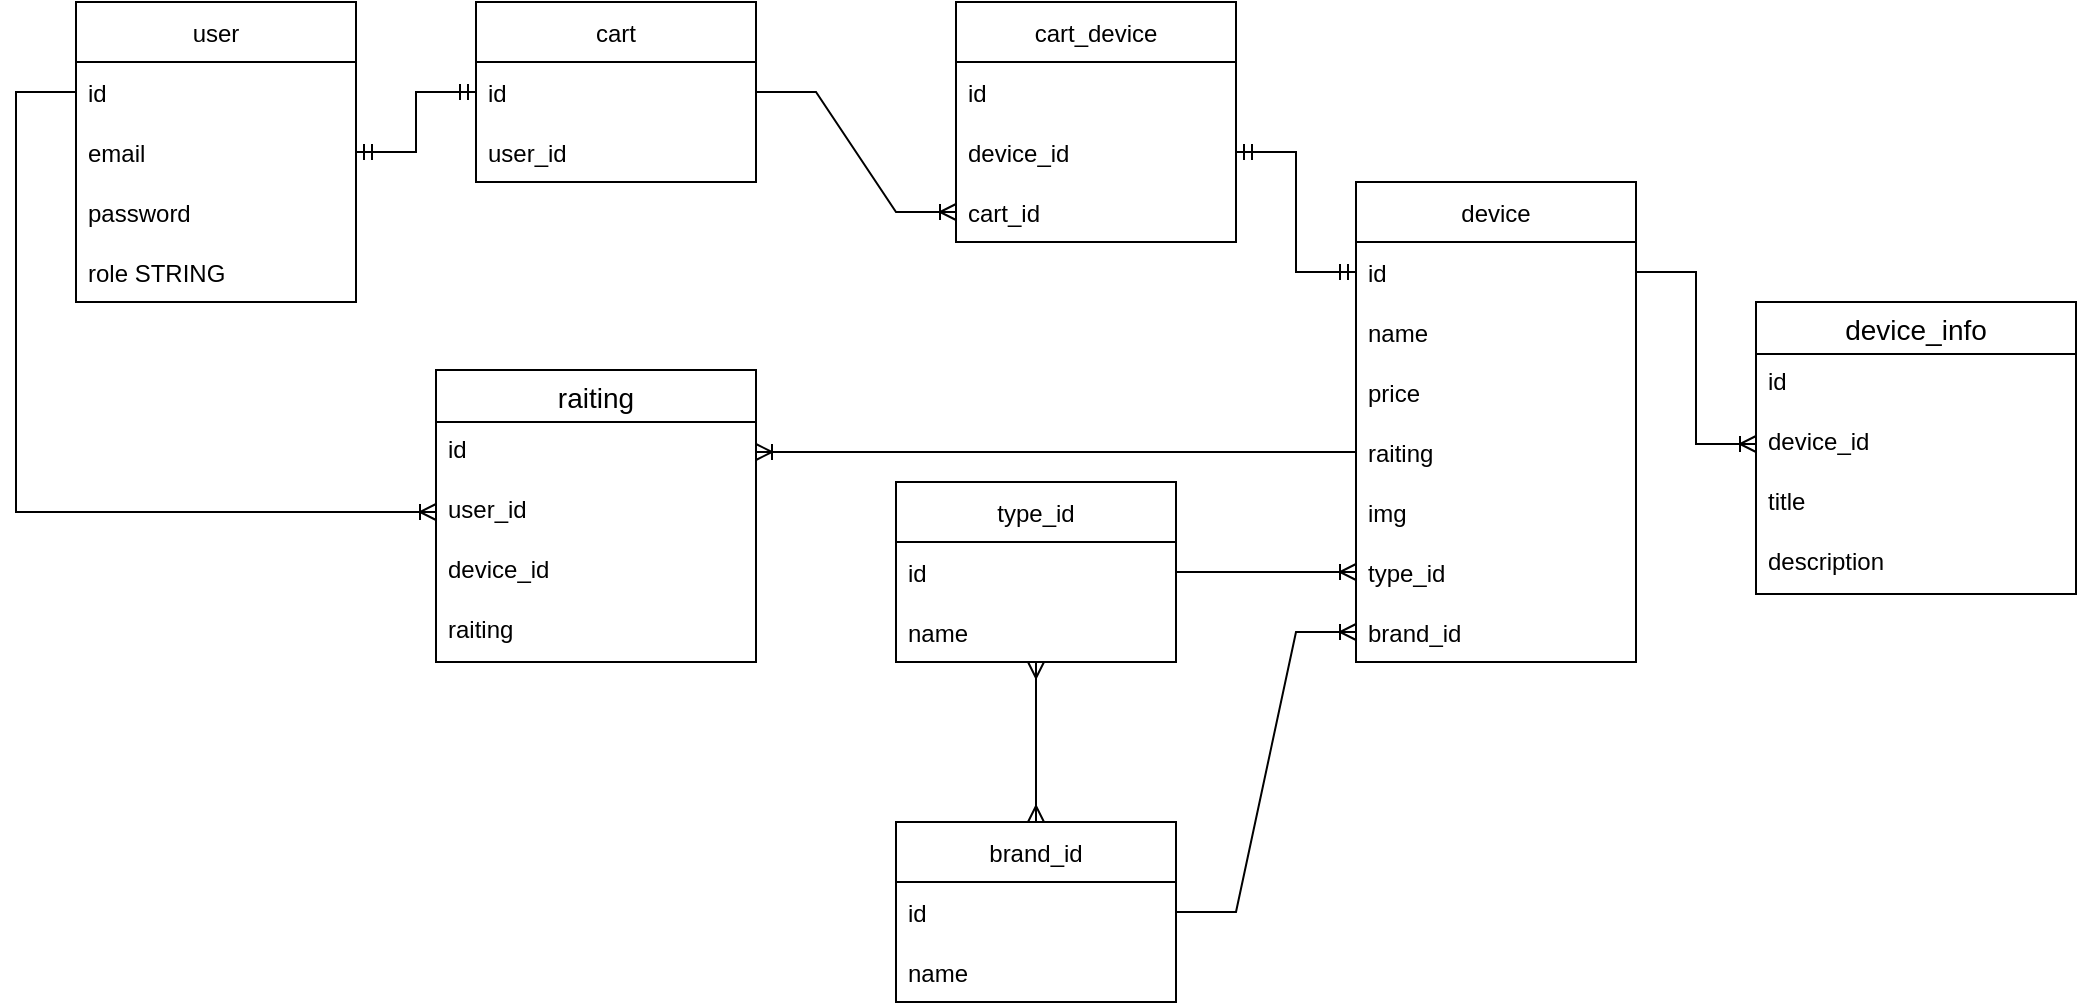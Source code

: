 <mxfile version="20.2.0" type="device"><diagram id="hNIcrcOufxE9vi7tOGVd" name="Сторінка-1"><mxGraphModel dx="1778" dy="975" grid="1" gridSize="10" guides="1" tooltips="1" connect="1" arrows="1" fold="1" page="1" pageScale="1" pageWidth="827" pageHeight="1169" math="0" shadow="0"><root><mxCell id="0"/><mxCell id="1" parent="0"/><mxCell id="zntgEeZw8MR6Bsh-3yzE-1" value="user" style="swimlane;fontStyle=0;childLayout=stackLayout;horizontal=1;startSize=30;horizontalStack=0;resizeParent=1;resizeParentMax=0;resizeLast=0;collapsible=1;marginBottom=0;" vertex="1" parent="1"><mxGeometry x="180" y="120" width="140" height="150" as="geometry"/></mxCell><mxCell id="zntgEeZw8MR6Bsh-3yzE-2" value="id" style="text;strokeColor=none;fillColor=none;align=left;verticalAlign=middle;spacingLeft=4;spacingRight=4;overflow=hidden;points=[[0,0.5],[1,0.5]];portConstraint=eastwest;rotatable=0;" vertex="1" parent="zntgEeZw8MR6Bsh-3yzE-1"><mxGeometry y="30" width="140" height="30" as="geometry"/></mxCell><mxCell id="zntgEeZw8MR6Bsh-3yzE-3" value="email" style="text;strokeColor=none;fillColor=none;align=left;verticalAlign=middle;spacingLeft=4;spacingRight=4;overflow=hidden;points=[[0,0.5],[1,0.5]];portConstraint=eastwest;rotatable=0;" vertex="1" parent="zntgEeZw8MR6Bsh-3yzE-1"><mxGeometry y="60" width="140" height="30" as="geometry"/></mxCell><mxCell id="zntgEeZw8MR6Bsh-3yzE-4" value="password" style="text;strokeColor=none;fillColor=none;align=left;verticalAlign=middle;spacingLeft=4;spacingRight=4;overflow=hidden;points=[[0,0.5],[1,0.5]];portConstraint=eastwest;rotatable=0;" vertex="1" parent="zntgEeZw8MR6Bsh-3yzE-1"><mxGeometry y="90" width="140" height="30" as="geometry"/></mxCell><mxCell id="zntgEeZw8MR6Bsh-3yzE-10" value="role STRING" style="text;strokeColor=none;fillColor=none;align=left;verticalAlign=middle;spacingLeft=4;spacingRight=4;overflow=hidden;points=[[0,0.5],[1,0.5]];portConstraint=eastwest;rotatable=0;" vertex="1" parent="zntgEeZw8MR6Bsh-3yzE-1"><mxGeometry y="120" width="140" height="30" as="geometry"/></mxCell><mxCell id="zntgEeZw8MR6Bsh-3yzE-11" value="cart" style="swimlane;fontStyle=0;childLayout=stackLayout;horizontal=1;startSize=30;horizontalStack=0;resizeParent=1;resizeParentMax=0;resizeLast=0;collapsible=1;marginBottom=0;" vertex="1" parent="1"><mxGeometry x="380" y="120" width="140" height="90" as="geometry"/></mxCell><mxCell id="zntgEeZw8MR6Bsh-3yzE-12" value="id" style="text;strokeColor=none;fillColor=none;align=left;verticalAlign=middle;spacingLeft=4;spacingRight=4;overflow=hidden;points=[[0,0.5],[1,0.5]];portConstraint=eastwest;rotatable=0;" vertex="1" parent="zntgEeZw8MR6Bsh-3yzE-11"><mxGeometry y="30" width="140" height="30" as="geometry"/></mxCell><mxCell id="zntgEeZw8MR6Bsh-3yzE-13" value="user_id" style="text;strokeColor=none;fillColor=none;align=left;verticalAlign=middle;spacingLeft=4;spacingRight=4;overflow=hidden;points=[[0,0.5],[1,0.5]];portConstraint=eastwest;rotatable=0;" vertex="1" parent="zntgEeZw8MR6Bsh-3yzE-11"><mxGeometry y="60" width="140" height="30" as="geometry"/></mxCell><mxCell id="zntgEeZw8MR6Bsh-3yzE-16" value="" style="edgeStyle=entityRelationEdgeStyle;fontSize=12;html=1;endArrow=ERmandOne;startArrow=ERmandOne;rounded=0;exitX=1;exitY=0.5;exitDx=0;exitDy=0;entryX=0;entryY=0.5;entryDx=0;entryDy=0;" edge="1" parent="1" source="zntgEeZw8MR6Bsh-3yzE-3" target="zntgEeZw8MR6Bsh-3yzE-12"><mxGeometry width="100" height="100" relative="1" as="geometry"><mxPoint x="340" y="320" as="sourcePoint"/><mxPoint x="440" y="220" as="targetPoint"/></mxGeometry></mxCell><mxCell id="zntgEeZw8MR6Bsh-3yzE-17" value="device" style="swimlane;fontStyle=0;childLayout=stackLayout;horizontal=1;startSize=30;horizontalStack=0;resizeParent=1;resizeParentMax=0;resizeLast=0;collapsible=1;marginBottom=0;" vertex="1" parent="1"><mxGeometry x="820" y="210" width="140" height="240" as="geometry"/></mxCell><mxCell id="zntgEeZw8MR6Bsh-3yzE-18" value="id" style="text;strokeColor=none;fillColor=none;align=left;verticalAlign=middle;spacingLeft=4;spacingRight=4;overflow=hidden;points=[[0,0.5],[1,0.5]];portConstraint=eastwest;rotatable=0;" vertex="1" parent="zntgEeZw8MR6Bsh-3yzE-17"><mxGeometry y="30" width="140" height="30" as="geometry"/></mxCell><mxCell id="zntgEeZw8MR6Bsh-3yzE-20" value="name" style="text;strokeColor=none;fillColor=none;align=left;verticalAlign=middle;spacingLeft=4;spacingRight=4;overflow=hidden;points=[[0,0.5],[1,0.5]];portConstraint=eastwest;rotatable=0;" vertex="1" parent="zntgEeZw8MR6Bsh-3yzE-17"><mxGeometry y="60" width="140" height="30" as="geometry"/></mxCell><mxCell id="zntgEeZw8MR6Bsh-3yzE-19" value="price" style="text;strokeColor=none;fillColor=none;align=left;verticalAlign=middle;spacingLeft=4;spacingRight=4;overflow=hidden;points=[[0,0.5],[1,0.5]];portConstraint=eastwest;rotatable=0;" vertex="1" parent="zntgEeZw8MR6Bsh-3yzE-17"><mxGeometry y="90" width="140" height="30" as="geometry"/></mxCell><mxCell id="zntgEeZw8MR6Bsh-3yzE-21" value="raiting" style="text;strokeColor=none;fillColor=none;align=left;verticalAlign=middle;spacingLeft=4;spacingRight=4;overflow=hidden;points=[[0,0.5],[1,0.5]];portConstraint=eastwest;rotatable=0;" vertex="1" parent="zntgEeZw8MR6Bsh-3yzE-17"><mxGeometry y="120" width="140" height="30" as="geometry"/></mxCell><mxCell id="zntgEeZw8MR6Bsh-3yzE-22" value="img" style="text;strokeColor=none;fillColor=none;align=left;verticalAlign=middle;spacingLeft=4;spacingRight=4;overflow=hidden;points=[[0,0.5],[1,0.5]];portConstraint=eastwest;rotatable=0;" vertex="1" parent="zntgEeZw8MR6Bsh-3yzE-17"><mxGeometry y="150" width="140" height="30" as="geometry"/></mxCell><mxCell id="zntgEeZw8MR6Bsh-3yzE-23" value="type_id" style="text;strokeColor=none;fillColor=none;align=left;verticalAlign=middle;spacingLeft=4;spacingRight=4;overflow=hidden;points=[[0,0.5],[1,0.5]];portConstraint=eastwest;rotatable=0;" vertex="1" parent="zntgEeZw8MR6Bsh-3yzE-17"><mxGeometry y="180" width="140" height="30" as="geometry"/></mxCell><mxCell id="zntgEeZw8MR6Bsh-3yzE-24" value="brand_id" style="text;strokeColor=none;fillColor=none;align=left;verticalAlign=middle;spacingLeft=4;spacingRight=4;overflow=hidden;points=[[0,0.5],[1,0.5]];portConstraint=eastwest;rotatable=0;" vertex="1" parent="zntgEeZw8MR6Bsh-3yzE-17"><mxGeometry y="210" width="140" height="30" as="geometry"/></mxCell><mxCell id="zntgEeZw8MR6Bsh-3yzE-25" value="type_id" style="swimlane;fontStyle=0;childLayout=stackLayout;horizontal=1;startSize=30;horizontalStack=0;resizeParent=1;resizeParentMax=0;resizeLast=0;collapsible=1;marginBottom=0;" vertex="1" parent="1"><mxGeometry x="590" y="360" width="140" height="90" as="geometry"/></mxCell><mxCell id="zntgEeZw8MR6Bsh-3yzE-26" value="id" style="text;strokeColor=none;fillColor=none;align=left;verticalAlign=middle;spacingLeft=4;spacingRight=4;overflow=hidden;points=[[0,0.5],[1,0.5]];portConstraint=eastwest;rotatable=0;" vertex="1" parent="zntgEeZw8MR6Bsh-3yzE-25"><mxGeometry y="30" width="140" height="30" as="geometry"/></mxCell><mxCell id="zntgEeZw8MR6Bsh-3yzE-31" value="name" style="text;strokeColor=none;fillColor=none;align=left;verticalAlign=middle;spacingLeft=4;spacingRight=4;overflow=hidden;points=[[0,0.5],[1,0.5]];portConstraint=eastwest;rotatable=0;" vertex="1" parent="zntgEeZw8MR6Bsh-3yzE-25"><mxGeometry y="60" width="140" height="30" as="geometry"/></mxCell><mxCell id="zntgEeZw8MR6Bsh-3yzE-33" value="brand_id" style="swimlane;fontStyle=0;childLayout=stackLayout;horizontal=1;startSize=30;horizontalStack=0;resizeParent=1;resizeParentMax=0;resizeLast=0;collapsible=1;marginBottom=0;" vertex="1" parent="1"><mxGeometry x="590" y="530" width="140" height="90" as="geometry"/></mxCell><mxCell id="zntgEeZw8MR6Bsh-3yzE-34" value="id" style="text;strokeColor=none;fillColor=none;align=left;verticalAlign=middle;spacingLeft=4;spacingRight=4;overflow=hidden;points=[[0,0.5],[1,0.5]];portConstraint=eastwest;rotatable=0;" vertex="1" parent="zntgEeZw8MR6Bsh-3yzE-33"><mxGeometry y="30" width="140" height="30" as="geometry"/></mxCell><mxCell id="zntgEeZw8MR6Bsh-3yzE-40" value="name" style="text;strokeColor=none;fillColor=none;align=left;verticalAlign=middle;spacingLeft=4;spacingRight=4;overflow=hidden;points=[[0,0.5],[1,0.5]];portConstraint=eastwest;rotatable=0;" vertex="1" parent="zntgEeZw8MR6Bsh-3yzE-33"><mxGeometry y="60" width="140" height="30" as="geometry"/></mxCell><mxCell id="zntgEeZw8MR6Bsh-3yzE-41" value="" style="edgeStyle=entityRelationEdgeStyle;fontSize=12;html=1;endArrow=ERoneToMany;rounded=0;entryX=0;entryY=0.5;entryDx=0;entryDy=0;exitX=1;exitY=0.5;exitDx=0;exitDy=0;" edge="1" parent="1" source="zntgEeZw8MR6Bsh-3yzE-26" target="zntgEeZw8MR6Bsh-3yzE-23"><mxGeometry width="100" height="100" relative="1" as="geometry"><mxPoint x="440" y="490" as="sourcePoint"/><mxPoint x="490" y="260" as="targetPoint"/></mxGeometry></mxCell><mxCell id="zntgEeZw8MR6Bsh-3yzE-42" value="" style="edgeStyle=entityRelationEdgeStyle;fontSize=12;html=1;endArrow=ERoneToMany;rounded=0;exitX=1;exitY=0.5;exitDx=0;exitDy=0;entryX=0;entryY=0.5;entryDx=0;entryDy=0;" edge="1" parent="1" source="zntgEeZw8MR6Bsh-3yzE-34" target="zntgEeZw8MR6Bsh-3yzE-24"><mxGeometry width="100" height="100" relative="1" as="geometry"><mxPoint x="720" y="460" as="sourcePoint"/><mxPoint x="820" y="360" as="targetPoint"/></mxGeometry></mxCell><mxCell id="zntgEeZw8MR6Bsh-3yzE-45" value="" style="fontSize=12;html=1;endArrow=ERmany;startArrow=ERmany;rounded=0;entryX=0.5;entryY=1;entryDx=0;entryDy=0;exitX=0.5;exitY=0;exitDx=0;exitDy=0;" edge="1" parent="1" source="zntgEeZw8MR6Bsh-3yzE-33" target="zntgEeZw8MR6Bsh-3yzE-25"><mxGeometry width="100" height="100" relative="1" as="geometry"><mxPoint x="414" y="500" as="sourcePoint"/><mxPoint x="420" y="450" as="targetPoint"/></mxGeometry></mxCell><mxCell id="zntgEeZw8MR6Bsh-3yzE-48" value="device_info" style="swimlane;fontStyle=0;childLayout=stackLayout;horizontal=1;startSize=26;horizontalStack=0;resizeParent=1;resizeParentMax=0;resizeLast=0;collapsible=1;marginBottom=0;align=center;fontSize=14;" vertex="1" parent="1"><mxGeometry x="1020" y="270" width="160" height="146" as="geometry"/></mxCell><mxCell id="zntgEeZw8MR6Bsh-3yzE-49" value="id" style="text;strokeColor=none;fillColor=none;spacingLeft=4;spacingRight=4;overflow=hidden;rotatable=0;points=[[0,0.5],[1,0.5]];portConstraint=eastwest;fontSize=12;" vertex="1" parent="zntgEeZw8MR6Bsh-3yzE-48"><mxGeometry y="26" width="160" height="30" as="geometry"/></mxCell><mxCell id="zntgEeZw8MR6Bsh-3yzE-50" value="device_id" style="text;strokeColor=none;fillColor=none;spacingLeft=4;spacingRight=4;overflow=hidden;rotatable=0;points=[[0,0.5],[1,0.5]];portConstraint=eastwest;fontSize=12;" vertex="1" parent="zntgEeZw8MR6Bsh-3yzE-48"><mxGeometry y="56" width="160" height="30" as="geometry"/></mxCell><mxCell id="zntgEeZw8MR6Bsh-3yzE-51" value="title" style="text;strokeColor=none;fillColor=none;spacingLeft=4;spacingRight=4;overflow=hidden;rotatable=0;points=[[0,0.5],[1,0.5]];portConstraint=eastwest;fontSize=12;" vertex="1" parent="zntgEeZw8MR6Bsh-3yzE-48"><mxGeometry y="86" width="160" height="30" as="geometry"/></mxCell><mxCell id="zntgEeZw8MR6Bsh-3yzE-53" value="description" style="text;strokeColor=none;fillColor=none;spacingLeft=4;spacingRight=4;overflow=hidden;rotatable=0;points=[[0,0.5],[1,0.5]];portConstraint=eastwest;fontSize=12;" vertex="1" parent="zntgEeZw8MR6Bsh-3yzE-48"><mxGeometry y="116" width="160" height="30" as="geometry"/></mxCell><mxCell id="zntgEeZw8MR6Bsh-3yzE-52" value="" style="edgeStyle=entityRelationEdgeStyle;fontSize=12;html=1;endArrow=ERoneToMany;rounded=0;entryX=0;entryY=0.5;entryDx=0;entryDy=0;exitX=1;exitY=0.5;exitDx=0;exitDy=0;" edge="1" parent="1" source="zntgEeZw8MR6Bsh-3yzE-18" target="zntgEeZw8MR6Bsh-3yzE-50"><mxGeometry width="100" height="100" relative="1" as="geometry"><mxPoint x="710" y="340" as="sourcePoint"/><mxPoint x="810" y="240" as="targetPoint"/></mxGeometry></mxCell><mxCell id="zntgEeZw8MR6Bsh-3yzE-54" value="cart_device" style="swimlane;fontStyle=0;childLayout=stackLayout;horizontal=1;startSize=30;horizontalStack=0;resizeParent=1;resizeParentMax=0;resizeLast=0;collapsible=1;marginBottom=0;" vertex="1" parent="1"><mxGeometry x="620" y="120" width="140" height="120" as="geometry"/></mxCell><mxCell id="zntgEeZw8MR6Bsh-3yzE-55" value="id" style="text;strokeColor=none;fillColor=none;align=left;verticalAlign=middle;spacingLeft=4;spacingRight=4;overflow=hidden;points=[[0,0.5],[1,0.5]];portConstraint=eastwest;rotatable=0;" vertex="1" parent="zntgEeZw8MR6Bsh-3yzE-54"><mxGeometry y="30" width="140" height="30" as="geometry"/></mxCell><mxCell id="zntgEeZw8MR6Bsh-3yzE-56" value="device_id" style="text;strokeColor=none;fillColor=none;align=left;verticalAlign=middle;spacingLeft=4;spacingRight=4;overflow=hidden;points=[[0,0.5],[1,0.5]];portConstraint=eastwest;rotatable=0;" vertex="1" parent="zntgEeZw8MR6Bsh-3yzE-54"><mxGeometry y="60" width="140" height="30" as="geometry"/></mxCell><mxCell id="zntgEeZw8MR6Bsh-3yzE-58" value="cart_id" style="text;strokeColor=none;fillColor=none;align=left;verticalAlign=middle;spacingLeft=4;spacingRight=4;overflow=hidden;points=[[0,0.5],[1,0.5]];portConstraint=eastwest;rotatable=0;" vertex="1" parent="zntgEeZw8MR6Bsh-3yzE-54"><mxGeometry y="90" width="140" height="30" as="geometry"/></mxCell><mxCell id="zntgEeZw8MR6Bsh-3yzE-57" value="" style="edgeStyle=entityRelationEdgeStyle;fontSize=12;html=1;endArrow=ERoneToMany;rounded=0;exitX=1;exitY=0.5;exitDx=0;exitDy=0;entryX=0;entryY=0.5;entryDx=0;entryDy=0;" edge="1" parent="1" source="zntgEeZw8MR6Bsh-3yzE-12" target="zntgEeZw8MR6Bsh-3yzE-58"><mxGeometry width="100" height="100" relative="1" as="geometry"><mxPoint x="610" y="330" as="sourcePoint"/><mxPoint x="710" y="230" as="targetPoint"/></mxGeometry></mxCell><mxCell id="zntgEeZw8MR6Bsh-3yzE-59" value="" style="edgeStyle=entityRelationEdgeStyle;fontSize=12;html=1;endArrow=ERmandOne;startArrow=ERmandOne;rounded=0;entryX=0;entryY=0.5;entryDx=0;entryDy=0;exitX=1;exitY=0.5;exitDx=0;exitDy=0;" edge="1" parent="1" source="zntgEeZw8MR6Bsh-3yzE-56" target="zntgEeZw8MR6Bsh-3yzE-18"><mxGeometry width="100" height="100" relative="1" as="geometry"><mxPoint x="680" y="380" as="sourcePoint"/><mxPoint x="780" y="280" as="targetPoint"/></mxGeometry></mxCell><mxCell id="zntgEeZw8MR6Bsh-3yzE-60" value="raiting" style="swimlane;fontStyle=0;childLayout=stackLayout;horizontal=1;startSize=26;horizontalStack=0;resizeParent=1;resizeParentMax=0;resizeLast=0;collapsible=1;marginBottom=0;align=center;fontSize=14;" vertex="1" parent="1"><mxGeometry x="360" y="304" width="160" height="146" as="geometry"/></mxCell><mxCell id="zntgEeZw8MR6Bsh-3yzE-61" value="id" style="text;strokeColor=none;fillColor=none;spacingLeft=4;spacingRight=4;overflow=hidden;rotatable=0;points=[[0,0.5],[1,0.5]];portConstraint=eastwest;fontSize=12;" vertex="1" parent="zntgEeZw8MR6Bsh-3yzE-60"><mxGeometry y="26" width="160" height="30" as="geometry"/></mxCell><mxCell id="zntgEeZw8MR6Bsh-3yzE-62" value="user_id" style="text;strokeColor=none;fillColor=none;spacingLeft=4;spacingRight=4;overflow=hidden;rotatable=0;points=[[0,0.5],[1,0.5]];portConstraint=eastwest;fontSize=12;" vertex="1" parent="zntgEeZw8MR6Bsh-3yzE-60"><mxGeometry y="56" width="160" height="30" as="geometry"/></mxCell><mxCell id="zntgEeZw8MR6Bsh-3yzE-63" value="device_id" style="text;strokeColor=none;fillColor=none;spacingLeft=4;spacingRight=4;overflow=hidden;rotatable=0;points=[[0,0.5],[1,0.5]];portConstraint=eastwest;fontSize=12;" vertex="1" parent="zntgEeZw8MR6Bsh-3yzE-60"><mxGeometry y="86" width="160" height="30" as="geometry"/></mxCell><mxCell id="zntgEeZw8MR6Bsh-3yzE-64" value="raiting" style="text;strokeColor=none;fillColor=none;spacingLeft=4;spacingRight=4;overflow=hidden;rotatable=0;points=[[0,0.5],[1,0.5]];portConstraint=eastwest;fontSize=12;" vertex="1" parent="zntgEeZw8MR6Bsh-3yzE-60"><mxGeometry y="116" width="160" height="30" as="geometry"/></mxCell><mxCell id="zntgEeZw8MR6Bsh-3yzE-65" value="" style="edgeStyle=orthogonalEdgeStyle;fontSize=12;html=1;endArrow=ERoneToMany;rounded=0;entryX=0;entryY=0.5;entryDx=0;entryDy=0;exitX=0;exitY=0.5;exitDx=0;exitDy=0;" edge="1" parent="1" source="zntgEeZw8MR6Bsh-3yzE-2" target="zntgEeZw8MR6Bsh-3yzE-62"><mxGeometry width="100" height="100" relative="1" as="geometry"><mxPoint x="80" y="240" as="sourcePoint"/><mxPoint x="880" y="360" as="targetPoint"/><Array as="points"><mxPoint x="150" y="165"/><mxPoint x="150" y="375"/></Array></mxGeometry></mxCell><mxCell id="zntgEeZw8MR6Bsh-3yzE-66" value="" style="edgeStyle=entityRelationEdgeStyle;fontSize=12;html=1;endArrow=ERoneToMany;rounded=0;entryX=1;entryY=0.5;entryDx=0;entryDy=0;exitX=0;exitY=0.5;exitDx=0;exitDy=0;" edge="1" parent="1" source="zntgEeZw8MR6Bsh-3yzE-21" target="zntgEeZw8MR6Bsh-3yzE-61"><mxGeometry width="100" height="100" relative="1" as="geometry"><mxPoint x="520" y="410" as="sourcePoint"/><mxPoint x="620" y="310" as="targetPoint"/></mxGeometry></mxCell></root></mxGraphModel></diagram></mxfile>